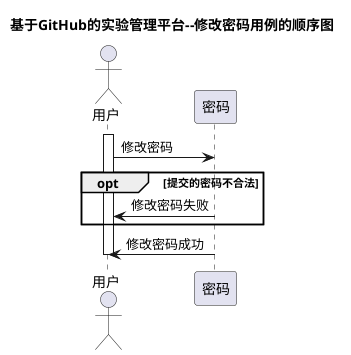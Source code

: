 @startuml
title 基于GitHub的实验管理平台--修改密码用例的顺序图
actor 用户
participant 密码
activate 用户
    用户->密码:修改密码
    opt 提交的密码不合法
        密码->用户:修改密码失败
    end opt
    密码->用户:修改密码成功
deactivate 用户

@enduml
